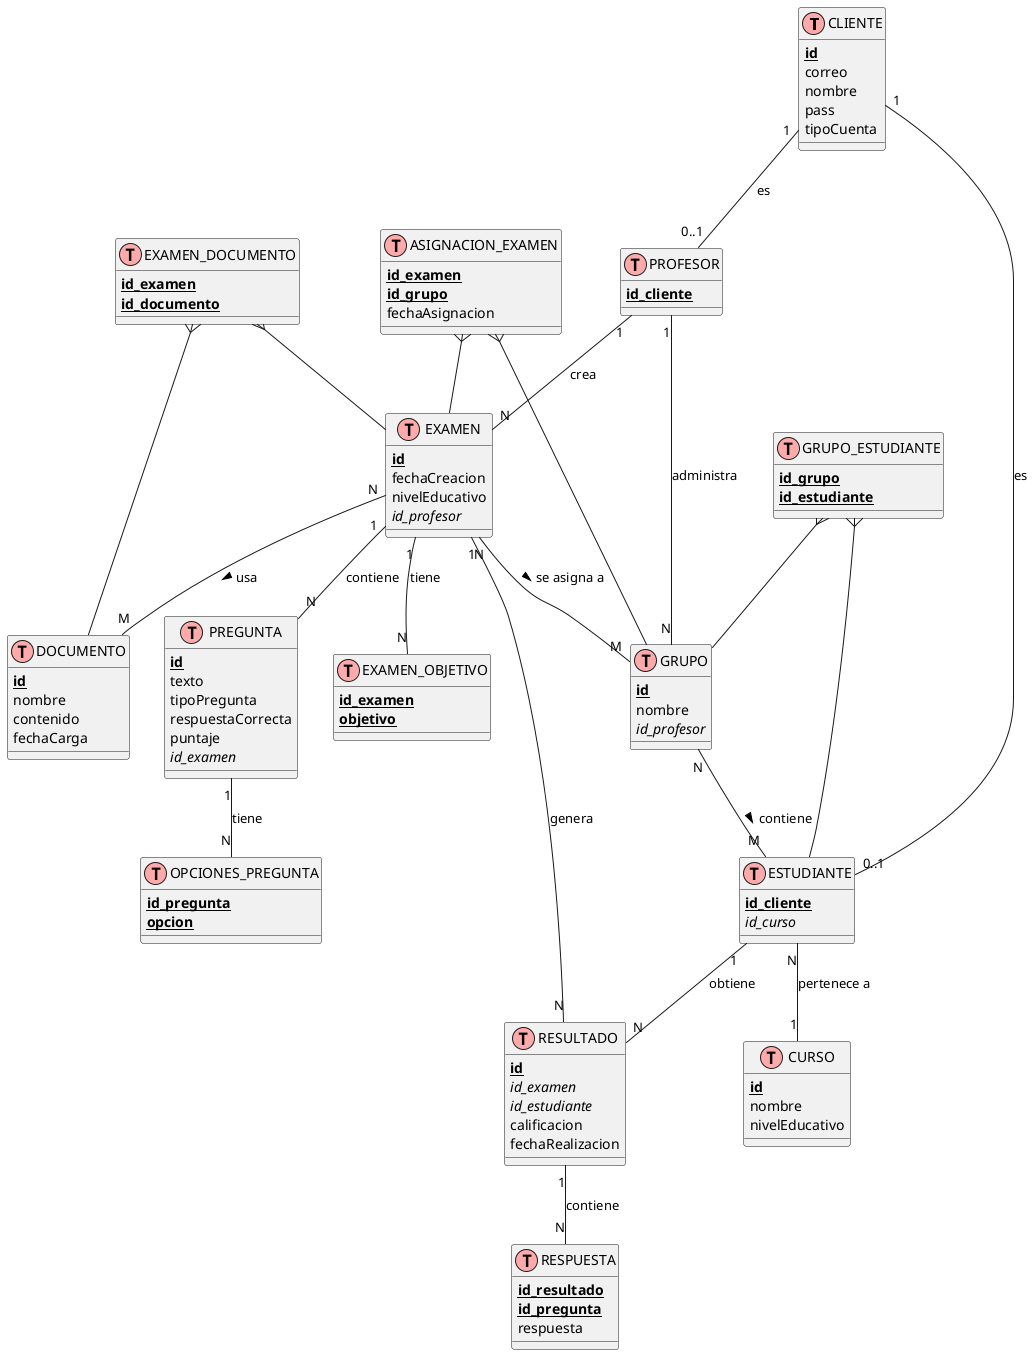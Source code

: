 @startuml calificia-erd

!define table(x) class x << (T,#FFAAAA) >>
!define primary_key(x) <b><u>x</u></b>
!define foreign_key(x) <i>x</i>

' Definición de entidades

table(CLIENTE) {
  primary_key(id)
  correo
  nombre
  pass
  tipoCuenta
}

table(PROFESOR) {
  primary_key(id_cliente)
}

table(ESTUDIANTE) {
  primary_key(id_cliente)
  foreign_key(id_curso)
}

table(CURSO) {
  primary_key(id)
  nombre
  nivelEducativo
}

table(GRUPO) {
  primary_key(id)
  nombre
  foreign_key(id_profesor)
}

table(GRUPO_ESTUDIANTE) {
  primary_key(id_grupo)
  primary_key(id_estudiante)
}

table(EXAMEN) {
  primary_key(id)
  fechaCreacion
  nivelEducativo
  foreign_key(id_profesor)
}

table(EXAMEN_OBJETIVO) {
  primary_key(id_examen)
  primary_key(objetivo)
}

table(PREGUNTA) {
  primary_key(id)
  texto
  tipoPregunta
  respuestaCorrecta
  puntaje
  foreign_key(id_examen)
}

table(OPCIONES_PREGUNTA) {
  primary_key(id_pregunta)
  primary_key(opcion)
}

table(DOCUMENTO) {
  primary_key(id)
  nombre
  contenido
  fechaCarga
}

table(EXAMEN_DOCUMENTO) {
  primary_key(id_examen)
  primary_key(id_documento)
}

table(ASIGNACION_EXAMEN) {
  primary_key(id_examen)
  primary_key(id_grupo)
  fechaAsignacion
}

table(RESULTADO) {
  primary_key(id)
  foreign_key(id_examen)
  foreign_key(id_estudiante)
  calificacion
  fechaRealizacion
}

table(RESPUESTA) {
  primary_key(id_resultado)
  primary_key(id_pregunta)
  respuesta
}

' Relaciones

CLIENTE "1" -- "0..1" PROFESOR : es
CLIENTE "1" -- "0..1" ESTUDIANTE : es

ESTUDIANTE "N" -- "1" CURSO : pertenece a

PROFESOR "1" -- "N" GRUPO : administra
GRUPO "N" -- "M" ESTUDIANTE : contiene >
GRUPO_ESTUDIANTE }-- GRUPO
GRUPO_ESTUDIANTE }-- ESTUDIANTE

PROFESOR "1" -- "N" EXAMEN : crea

EXAMEN "1" -- "N" EXAMEN_OBJETIVO : tiene
EXAMEN "1" -- "N" PREGUNTA : contiene
PREGUNTA "1" -- "N" OPCIONES_PREGUNTA : tiene

EXAMEN "N" -- "M" DOCUMENTO : usa >
EXAMEN_DOCUMENTO }-- EXAMEN
EXAMEN_DOCUMENTO }-- DOCUMENTO

EXAMEN "N" -- "M" GRUPO : se asigna a >
ASIGNACION_EXAMEN }-- EXAMEN
ASIGNACION_EXAMEN }-- GRUPO

ESTUDIANTE "1" -- "N" RESULTADO : obtiene
EXAMEN "1" -- "N" RESULTADO : genera
RESULTADO "1" -- "N" RESPUESTA : contiene

@enduml